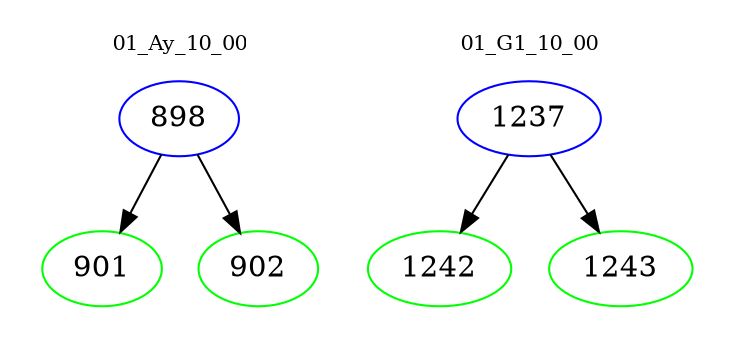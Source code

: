 digraph{
subgraph cluster_0 {
color = white
label = "01_Ay_10_00";
fontsize=10;
T0_898 [label="898", color="blue"]
T0_898 -> T0_901 [color="black"]
T0_901 [label="901", color="green"]
T0_898 -> T0_902 [color="black"]
T0_902 [label="902", color="green"]
}
subgraph cluster_1 {
color = white
label = "01_G1_10_00";
fontsize=10;
T1_1237 [label="1237", color="blue"]
T1_1237 -> T1_1242 [color="black"]
T1_1242 [label="1242", color="green"]
T1_1237 -> T1_1243 [color="black"]
T1_1243 [label="1243", color="green"]
}
}
